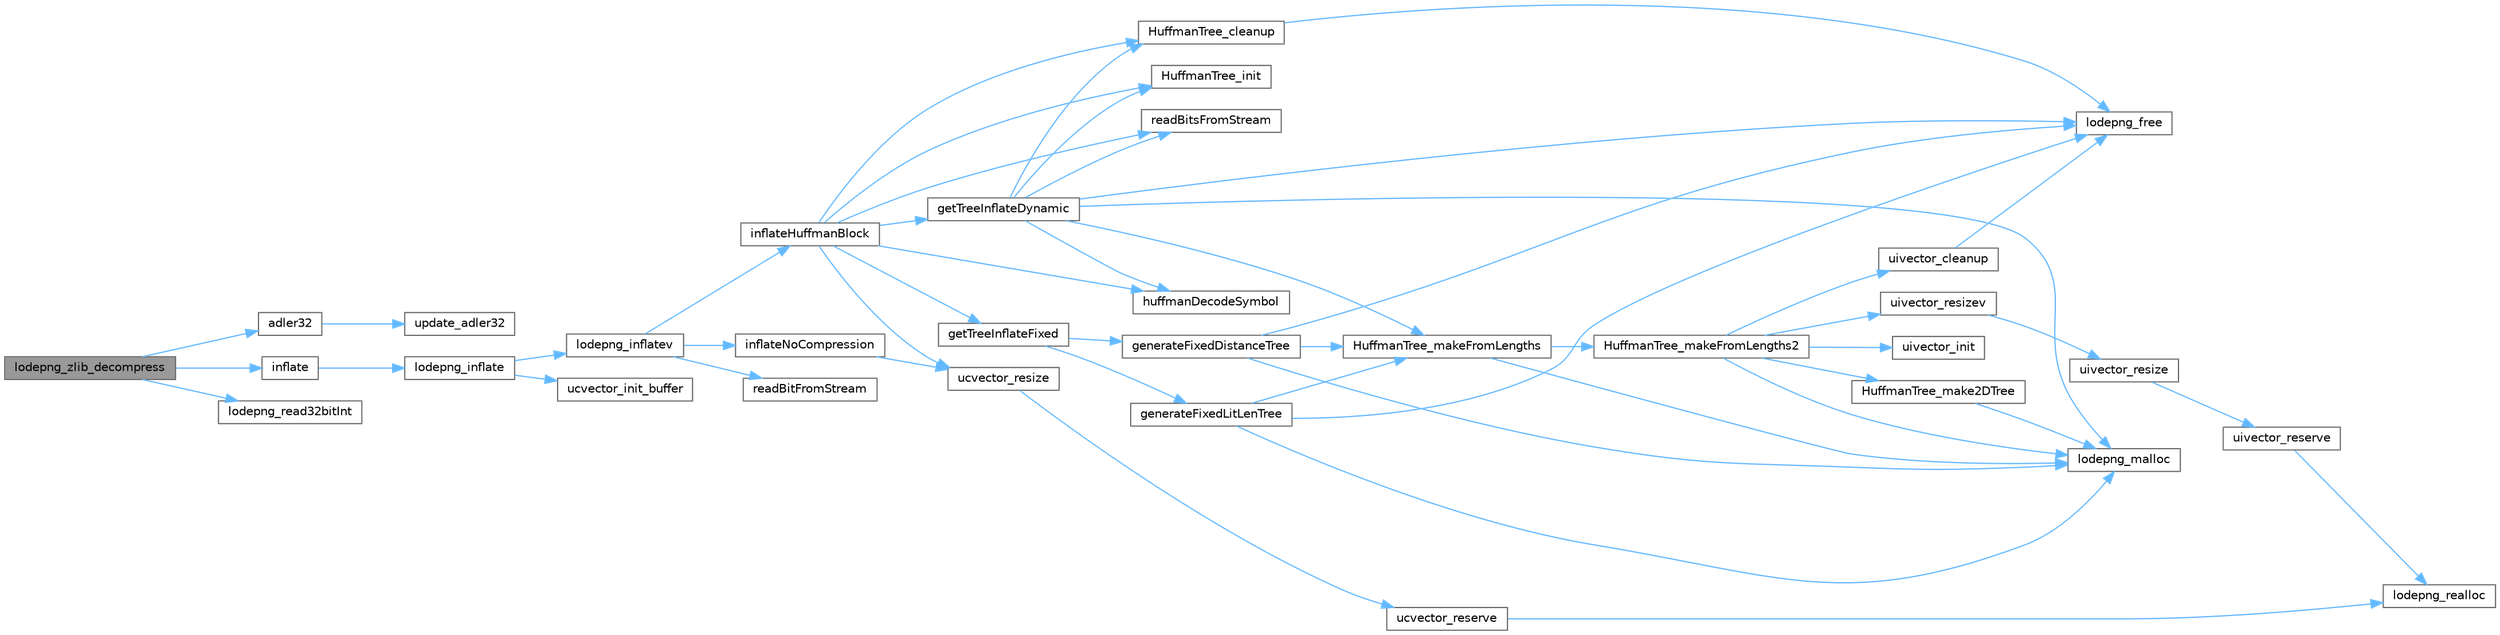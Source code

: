 digraph "lodepng_zlib_decompress"
{
 // LATEX_PDF_SIZE
  bgcolor="transparent";
  edge [fontname=Helvetica,fontsize=10,labelfontname=Helvetica,labelfontsize=10];
  node [fontname=Helvetica,fontsize=10,shape=box,height=0.2,width=0.4];
  rankdir="LR";
  Node1 [id="Node000001",label="lodepng_zlib_decompress",height=0.2,width=0.4,color="gray40", fillcolor="grey60", style="filled", fontcolor="black",tooltip=" "];
  Node1 -> Node2 [id="edge1_Node000001_Node000002",color="steelblue1",style="solid",tooltip=" "];
  Node2 [id="Node000002",label="adler32",height=0.2,width=0.4,color="grey40", fillcolor="white", style="filled",URL="$lodepng_8cpp.html#aaff8570a8cd87fb288946c4465077c8d",tooltip=" "];
  Node2 -> Node3 [id="edge2_Node000002_Node000003",color="steelblue1",style="solid",tooltip=" "];
  Node3 [id="Node000003",label="update_adler32",height=0.2,width=0.4,color="grey40", fillcolor="white", style="filled",URL="$lodepng_8cpp.html#a6b8e3bf04ec5a378eabb8851728421dd",tooltip=" "];
  Node1 -> Node4 [id="edge3_Node000001_Node000004",color="steelblue1",style="solid",tooltip=" "];
  Node4 [id="Node000004",label="inflate",height=0.2,width=0.4,color="grey40", fillcolor="white", style="filled",URL="$lodepng_8cpp.html#a4fa266277c615d29050fa1f8fbbd04d3",tooltip=" "];
  Node4 -> Node5 [id="edge4_Node000004_Node000005",color="steelblue1",style="solid",tooltip=" "];
  Node5 [id="Node000005",label="lodepng_inflate",height=0.2,width=0.4,color="grey40", fillcolor="white", style="filled",URL="$lodepng_8cpp.html#a9c2f61923ad2ce3d47354923ba6df62d",tooltip=" "];
  Node5 -> Node6 [id="edge5_Node000005_Node000006",color="steelblue1",style="solid",tooltip=" "];
  Node6 [id="Node000006",label="lodepng_inflatev",height=0.2,width=0.4,color="grey40", fillcolor="white", style="filled",URL="$lodepng_8cpp.html#ab9bde96d8779ba938e3122c30f169c11",tooltip=" "];
  Node6 -> Node7 [id="edge6_Node000006_Node000007",color="steelblue1",style="solid",tooltip=" "];
  Node7 [id="Node000007",label="inflateHuffmanBlock",height=0.2,width=0.4,color="grey40", fillcolor="white", style="filled",URL="$lodepng_8cpp.html#a81bb15a46d4af11cbc78bb671971b099",tooltip=" "];
  Node7 -> Node8 [id="edge7_Node000007_Node000008",color="steelblue1",style="solid",tooltip=" "];
  Node8 [id="Node000008",label="getTreeInflateDynamic",height=0.2,width=0.4,color="grey40", fillcolor="white", style="filled",URL="$lodepng_8cpp.html#a83644e0bc7e164a26131b1b369907d3b",tooltip=" "];
  Node8 -> Node9 [id="edge8_Node000008_Node000009",color="steelblue1",style="solid",tooltip=" "];
  Node9 [id="Node000009",label="huffmanDecodeSymbol",height=0.2,width=0.4,color="grey40", fillcolor="white", style="filled",URL="$lodepng_8cpp.html#abf89fc00646f5514a9b1c4f69785e052",tooltip=" "];
  Node8 -> Node10 [id="edge9_Node000008_Node000010",color="steelblue1",style="solid",tooltip=" "];
  Node10 [id="Node000010",label="HuffmanTree_cleanup",height=0.2,width=0.4,color="grey40", fillcolor="white", style="filled",URL="$lodepng_8cpp.html#a3228e11a4562c70c9fb78931eb6eb44a",tooltip=" "];
  Node10 -> Node11 [id="edge10_Node000010_Node000011",color="steelblue1",style="solid",tooltip=" "];
  Node11 [id="Node000011",label="lodepng_free",height=0.2,width=0.4,color="grey40", fillcolor="white", style="filled",URL="$lodepng_8cpp.html#a5cabd4078527ba33b78791fac7e8b15c",tooltip=" "];
  Node8 -> Node12 [id="edge11_Node000008_Node000012",color="steelblue1",style="solid",tooltip=" "];
  Node12 [id="Node000012",label="HuffmanTree_init",height=0.2,width=0.4,color="grey40", fillcolor="white", style="filled",URL="$lodepng_8cpp.html#a37cb427b175e04defdc48569b76a375c",tooltip=" "];
  Node8 -> Node13 [id="edge12_Node000008_Node000013",color="steelblue1",style="solid",tooltip=" "];
  Node13 [id="Node000013",label="HuffmanTree_makeFromLengths",height=0.2,width=0.4,color="grey40", fillcolor="white", style="filled",URL="$lodepng_8cpp.html#aba97231d47c3cb5538a30bb0cd4be7e9",tooltip=" "];
  Node13 -> Node14 [id="edge13_Node000013_Node000014",color="steelblue1",style="solid",tooltip=" "];
  Node14 [id="Node000014",label="HuffmanTree_makeFromLengths2",height=0.2,width=0.4,color="grey40", fillcolor="white", style="filled",URL="$lodepng_8cpp.html#a6dd288bb82383b61cb04855b6a38680a",tooltip=" "];
  Node14 -> Node15 [id="edge14_Node000014_Node000015",color="steelblue1",style="solid",tooltip=" "];
  Node15 [id="Node000015",label="HuffmanTree_make2DTree",height=0.2,width=0.4,color="grey40", fillcolor="white", style="filled",URL="$lodepng_8cpp.html#aadc61a27e58bef1cc7722ea172bf58fd",tooltip=" "];
  Node15 -> Node16 [id="edge15_Node000015_Node000016",color="steelblue1",style="solid",tooltip=" "];
  Node16 [id="Node000016",label="lodepng_malloc",height=0.2,width=0.4,color="grey40", fillcolor="white", style="filled",URL="$lodepng_8cpp.html#a15c8edd4f42cb9696d8f837113af9d30",tooltip=" "];
  Node14 -> Node16 [id="edge16_Node000014_Node000016",color="steelblue1",style="solid",tooltip=" "];
  Node14 -> Node17 [id="edge17_Node000014_Node000017",color="steelblue1",style="solid",tooltip=" "];
  Node17 [id="Node000017",label="uivector_cleanup",height=0.2,width=0.4,color="grey40", fillcolor="white", style="filled",URL="$lodepng_8cpp.html#a58616079535e14a89a469632d078d336",tooltip=" "];
  Node17 -> Node11 [id="edge18_Node000017_Node000011",color="steelblue1",style="solid",tooltip=" "];
  Node14 -> Node18 [id="edge19_Node000014_Node000018",color="steelblue1",style="solid",tooltip=" "];
  Node18 [id="Node000018",label="uivector_init",height=0.2,width=0.4,color="grey40", fillcolor="white", style="filled",URL="$lodepng_8cpp.html#aa03164e774d0dea9886ccdbb3f591f49",tooltip=" "];
  Node14 -> Node19 [id="edge20_Node000014_Node000019",color="steelblue1",style="solid",tooltip=" "];
  Node19 [id="Node000019",label="uivector_resizev",height=0.2,width=0.4,color="grey40", fillcolor="white", style="filled",URL="$lodepng_8cpp.html#a2ceb381bbb52c2fc72946047b58ea11d",tooltip=" "];
  Node19 -> Node20 [id="edge21_Node000019_Node000020",color="steelblue1",style="solid",tooltip=" "];
  Node20 [id="Node000020",label="uivector_resize",height=0.2,width=0.4,color="grey40", fillcolor="white", style="filled",URL="$lodepng_8cpp.html#a348bbe51fbdd2881e2caabe468611a26",tooltip=" "];
  Node20 -> Node21 [id="edge22_Node000020_Node000021",color="steelblue1",style="solid",tooltip=" "];
  Node21 [id="Node000021",label="uivector_reserve",height=0.2,width=0.4,color="grey40", fillcolor="white", style="filled",URL="$lodepng_8cpp.html#a61adf65885d6d7d2ca17cc74c4878da2",tooltip=" "];
  Node21 -> Node22 [id="edge23_Node000021_Node000022",color="steelblue1",style="solid",tooltip=" "];
  Node22 [id="Node000022",label="lodepng_realloc",height=0.2,width=0.4,color="grey40", fillcolor="white", style="filled",URL="$lodepng_8cpp.html#ad7375c56c635fedd36932cf21b703162",tooltip=" "];
  Node13 -> Node16 [id="edge24_Node000013_Node000016",color="steelblue1",style="solid",tooltip=" "];
  Node8 -> Node11 [id="edge25_Node000008_Node000011",color="steelblue1",style="solid",tooltip=" "];
  Node8 -> Node16 [id="edge26_Node000008_Node000016",color="steelblue1",style="solid",tooltip=" "];
  Node8 -> Node23 [id="edge27_Node000008_Node000023",color="steelblue1",style="solid",tooltip=" "];
  Node23 [id="Node000023",label="readBitsFromStream",height=0.2,width=0.4,color="grey40", fillcolor="white", style="filled",URL="$lodepng_8cpp.html#aa7fbb9c4282b81dee9596cf334c7e719",tooltip=" "];
  Node7 -> Node24 [id="edge28_Node000007_Node000024",color="steelblue1",style="solid",tooltip=" "];
  Node24 [id="Node000024",label="getTreeInflateFixed",height=0.2,width=0.4,color="grey40", fillcolor="white", style="filled",URL="$lodepng_8cpp.html#abcd01b659a4a19a50aa61345cec2e89d",tooltip=" "];
  Node24 -> Node25 [id="edge29_Node000024_Node000025",color="steelblue1",style="solid",tooltip=" "];
  Node25 [id="Node000025",label="generateFixedDistanceTree",height=0.2,width=0.4,color="grey40", fillcolor="white", style="filled",URL="$lodepng_8cpp.html#afff6d2d37364f0329eba8b54c380b1ff",tooltip=" "];
  Node25 -> Node13 [id="edge30_Node000025_Node000013",color="steelblue1",style="solid",tooltip=" "];
  Node25 -> Node11 [id="edge31_Node000025_Node000011",color="steelblue1",style="solid",tooltip=" "];
  Node25 -> Node16 [id="edge32_Node000025_Node000016",color="steelblue1",style="solid",tooltip=" "];
  Node24 -> Node26 [id="edge33_Node000024_Node000026",color="steelblue1",style="solid",tooltip=" "];
  Node26 [id="Node000026",label="generateFixedLitLenTree",height=0.2,width=0.4,color="grey40", fillcolor="white", style="filled",URL="$lodepng_8cpp.html#ae061b285397842660d714272df841c39",tooltip=" "];
  Node26 -> Node13 [id="edge34_Node000026_Node000013",color="steelblue1",style="solid",tooltip=" "];
  Node26 -> Node11 [id="edge35_Node000026_Node000011",color="steelblue1",style="solid",tooltip=" "];
  Node26 -> Node16 [id="edge36_Node000026_Node000016",color="steelblue1",style="solid",tooltip=" "];
  Node7 -> Node9 [id="edge37_Node000007_Node000009",color="steelblue1",style="solid",tooltip=" "];
  Node7 -> Node10 [id="edge38_Node000007_Node000010",color="steelblue1",style="solid",tooltip=" "];
  Node7 -> Node12 [id="edge39_Node000007_Node000012",color="steelblue1",style="solid",tooltip=" "];
  Node7 -> Node23 [id="edge40_Node000007_Node000023",color="steelblue1",style="solid",tooltip=" "];
  Node7 -> Node27 [id="edge41_Node000007_Node000027",color="steelblue1",style="solid",tooltip=" "];
  Node27 [id="Node000027",label="ucvector_resize",height=0.2,width=0.4,color="grey40", fillcolor="white", style="filled",URL="$lodepng_8cpp.html#ae4e2da90ae4abb858852f211eb28d622",tooltip=" "];
  Node27 -> Node28 [id="edge42_Node000027_Node000028",color="steelblue1",style="solid",tooltip=" "];
  Node28 [id="Node000028",label="ucvector_reserve",height=0.2,width=0.4,color="grey40", fillcolor="white", style="filled",URL="$lodepng_8cpp.html#ac03e508691c2826ee4065627465ccb4a",tooltip=" "];
  Node28 -> Node22 [id="edge43_Node000028_Node000022",color="steelblue1",style="solid",tooltip=" "];
  Node6 -> Node29 [id="edge44_Node000006_Node000029",color="steelblue1",style="solid",tooltip=" "];
  Node29 [id="Node000029",label="inflateNoCompression",height=0.2,width=0.4,color="grey40", fillcolor="white", style="filled",URL="$lodepng_8cpp.html#ab38930a2237fe8c8d4ac9af09a95a04b",tooltip=" "];
  Node29 -> Node27 [id="edge45_Node000029_Node000027",color="steelblue1",style="solid",tooltip=" "];
  Node6 -> Node30 [id="edge46_Node000006_Node000030",color="steelblue1",style="solid",tooltip=" "];
  Node30 [id="Node000030",label="readBitFromStream",height=0.2,width=0.4,color="grey40", fillcolor="white", style="filled",URL="$lodepng_8cpp.html#a2f08dd6df293eb1fdfdd193892a699ed",tooltip=" "];
  Node5 -> Node31 [id="edge47_Node000005_Node000031",color="steelblue1",style="solid",tooltip=" "];
  Node31 [id="Node000031",label="ucvector_init_buffer",height=0.2,width=0.4,color="grey40", fillcolor="white", style="filled",URL="$lodepng_8cpp.html#a965dbd8125f0471f3e0d8206b4c91f22",tooltip=" "];
  Node1 -> Node32 [id="edge48_Node000001_Node000032",color="steelblue1",style="solid",tooltip=" "];
  Node32 [id="Node000032",label="lodepng_read32bitInt",height=0.2,width=0.4,color="grey40", fillcolor="white", style="filled",URL="$lodepng_8cpp.html#ae0cbc68bfc44dcf1f3186c076272113b",tooltip=" "];
}
